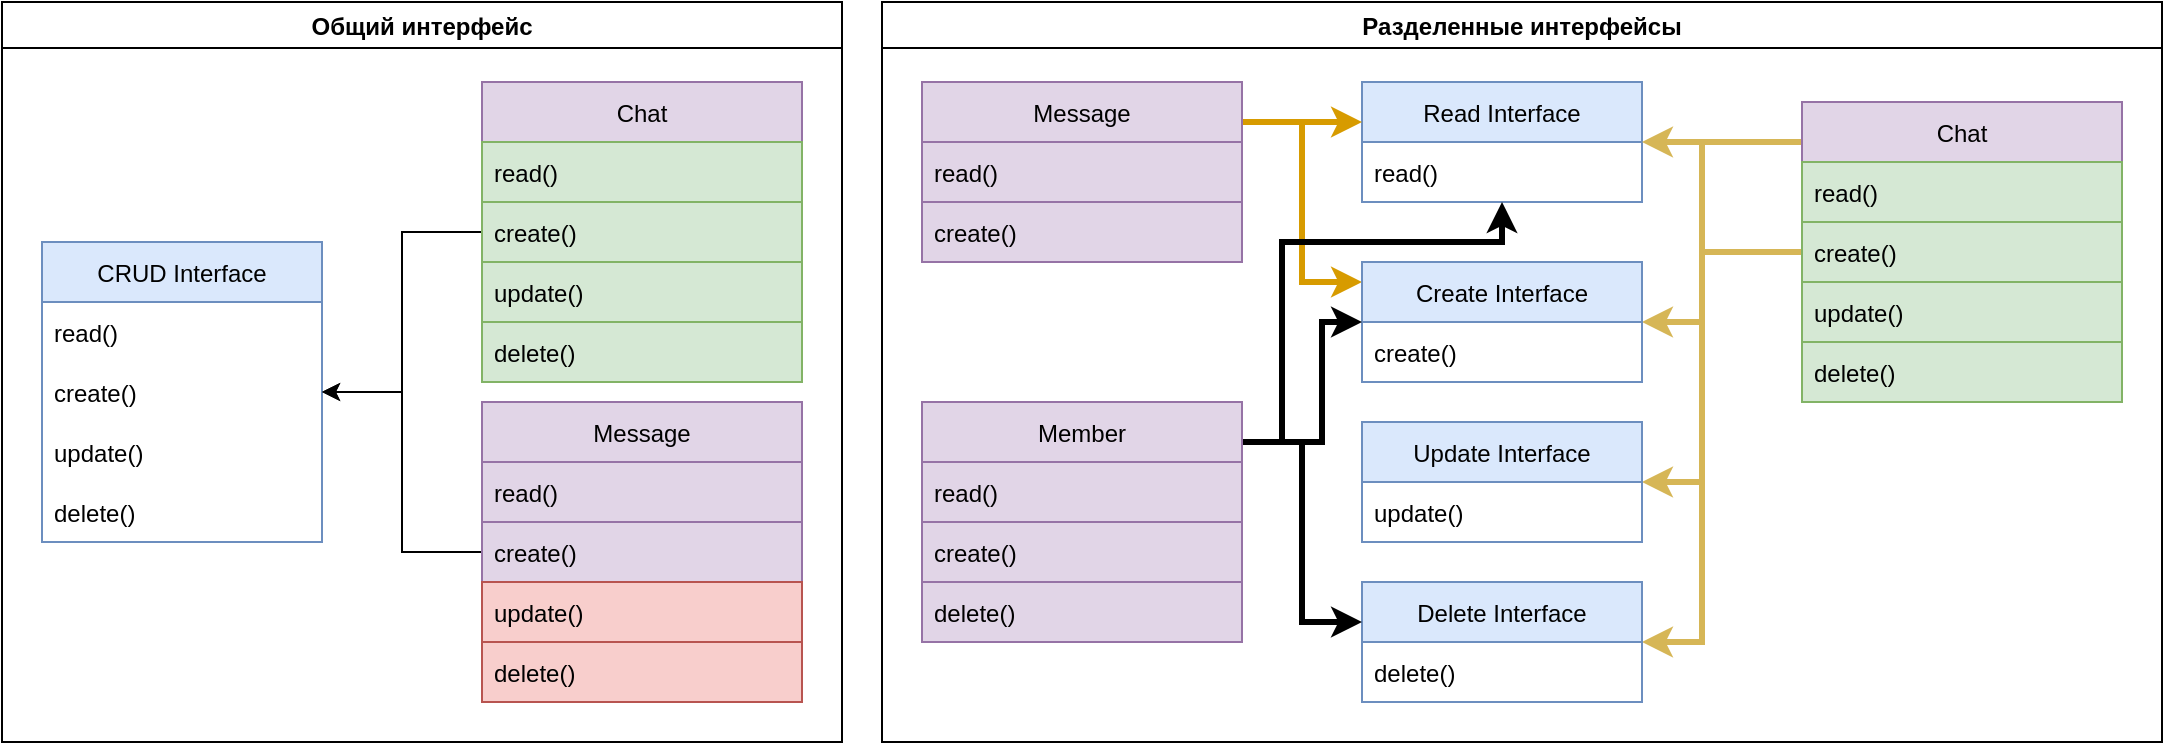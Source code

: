 <mxfile version="16.4.11" type="device" pages="3"><diagram id="sYDdA0Qu_gbF417UQtiN" name="Страница 1"><mxGraphModel dx="1280" dy="1001" grid="1" gridSize="10" guides="1" tooltips="1" connect="1" arrows="1" fold="1" page="1" pageScale="1" pageWidth="1169" pageHeight="827" math="0" shadow="0"><root><mxCell id="0"/><mxCell id="1" parent="0"/><mxCell id="5dnwHrrMXrvNkr-7BgwV-6" value="CRUD Interface" style="swimlane;fontStyle=0;childLayout=stackLayout;horizontal=1;startSize=30;horizontalStack=0;resizeParent=1;resizeParentMax=0;resizeLast=0;collapsible=1;marginBottom=0;fillColor=#dae8fc;strokeColor=#6c8ebf;" vertex="1" parent="1"><mxGeometry x="40" y="120" width="140" height="150" as="geometry"/></mxCell><mxCell id="5dnwHrrMXrvNkr-7BgwV-9" value="read()" style="text;strokeColor=none;fillColor=none;align=left;verticalAlign=middle;spacingLeft=4;spacingRight=4;overflow=hidden;points=[[0,0.5],[1,0.5]];portConstraint=eastwest;rotatable=0;" vertex="1" parent="5dnwHrrMXrvNkr-7BgwV-6"><mxGeometry y="30" width="140" height="30" as="geometry"/></mxCell><mxCell id="5dnwHrrMXrvNkr-7BgwV-7" value="create()" style="text;strokeColor=none;fillColor=none;align=left;verticalAlign=middle;spacingLeft=4;spacingRight=4;overflow=hidden;points=[[0,0.5],[1,0.5]];portConstraint=eastwest;rotatable=0;" vertex="1" parent="5dnwHrrMXrvNkr-7BgwV-6"><mxGeometry y="60" width="140" height="30" as="geometry"/></mxCell><mxCell id="5dnwHrrMXrvNkr-7BgwV-8" value="update()" style="text;strokeColor=none;fillColor=none;align=left;verticalAlign=middle;spacingLeft=4;spacingRight=4;overflow=hidden;points=[[0,0.5],[1,0.5]];portConstraint=eastwest;rotatable=0;" vertex="1" parent="5dnwHrrMXrvNkr-7BgwV-6"><mxGeometry y="90" width="140" height="30" as="geometry"/></mxCell><mxCell id="5dnwHrrMXrvNkr-7BgwV-10" value="delete()" style="text;strokeColor=none;fillColor=none;align=left;verticalAlign=middle;spacingLeft=4;spacingRight=4;overflow=hidden;points=[[0,0.5],[1,0.5]];portConstraint=eastwest;rotatable=0;" vertex="1" parent="5dnwHrrMXrvNkr-7BgwV-6"><mxGeometry y="120" width="140" height="30" as="geometry"/></mxCell><mxCell id="5dnwHrrMXrvNkr-7BgwV-19" style="edgeStyle=orthogonalEdgeStyle;rounded=0;orthogonalLoop=1;jettySize=auto;html=1;" edge="1" parent="1" source="5dnwHrrMXrvNkr-7BgwV-11" target="5dnwHrrMXrvNkr-7BgwV-6"><mxGeometry relative="1" as="geometry"/></mxCell><mxCell id="5dnwHrrMXrvNkr-7BgwV-11" value="Chat" style="swimlane;fontStyle=0;childLayout=stackLayout;horizontal=1;startSize=30;horizontalStack=0;resizeParent=1;resizeParentMax=0;resizeLast=0;collapsible=1;marginBottom=0;fillColor=#e1d5e7;strokeColor=#9673a6;" vertex="1" parent="1"><mxGeometry x="260" y="40" width="160" height="150" as="geometry"/></mxCell><mxCell id="5dnwHrrMXrvNkr-7BgwV-24" value="read()" style="text;strokeColor=#82b366;fillColor=#d5e8d4;align=left;verticalAlign=middle;spacingLeft=4;spacingRight=4;overflow=hidden;points=[[0,0.5],[1,0.5]];portConstraint=eastwest;rotatable=0;" vertex="1" parent="5dnwHrrMXrvNkr-7BgwV-11"><mxGeometry y="30" width="160" height="30" as="geometry"/></mxCell><mxCell id="5dnwHrrMXrvNkr-7BgwV-22" value="create()" style="text;strokeColor=#82b366;fillColor=#d5e8d4;align=left;verticalAlign=middle;spacingLeft=4;spacingRight=4;overflow=hidden;points=[[0,0.5],[1,0.5]];portConstraint=eastwest;rotatable=0;" vertex="1" parent="5dnwHrrMXrvNkr-7BgwV-11"><mxGeometry y="60" width="160" height="30" as="geometry"/></mxCell><mxCell id="5dnwHrrMXrvNkr-7BgwV-23" value="update()" style="text;strokeColor=#82b366;fillColor=#d5e8d4;align=left;verticalAlign=middle;spacingLeft=4;spacingRight=4;overflow=hidden;points=[[0,0.5],[1,0.5]];portConstraint=eastwest;rotatable=0;" vertex="1" parent="5dnwHrrMXrvNkr-7BgwV-11"><mxGeometry y="90" width="160" height="30" as="geometry"/></mxCell><mxCell id="5dnwHrrMXrvNkr-7BgwV-25" value="delete()" style="text;strokeColor=#82b366;fillColor=#d5e8d4;align=left;verticalAlign=middle;spacingLeft=4;spacingRight=4;overflow=hidden;points=[[0,0.5],[1,0.5]];portConstraint=eastwest;rotatable=0;" vertex="1" parent="5dnwHrrMXrvNkr-7BgwV-11"><mxGeometry y="120" width="160" height="30" as="geometry"/></mxCell><mxCell id="5dnwHrrMXrvNkr-7BgwV-20" style="edgeStyle=orthogonalEdgeStyle;rounded=0;orthogonalLoop=1;jettySize=auto;html=1;" edge="1" parent="1" source="5dnwHrrMXrvNkr-7BgwV-15" target="5dnwHrrMXrvNkr-7BgwV-6"><mxGeometry relative="1" as="geometry"/></mxCell><mxCell id="5dnwHrrMXrvNkr-7BgwV-15" value="Message" style="swimlane;fontStyle=0;childLayout=stackLayout;horizontal=1;startSize=30;horizontalStack=0;resizeParent=1;resizeParentMax=0;resizeLast=0;collapsible=1;marginBottom=0;fillColor=#e1d5e7;strokeColor=#9673a6;" vertex="1" parent="1"><mxGeometry x="260" y="200" width="160" height="150" as="geometry"/></mxCell><mxCell id="5dnwHrrMXrvNkr-7BgwV-28" value="read()" style="text;strokeColor=#9673a6;fillColor=#e1d5e7;align=left;verticalAlign=middle;spacingLeft=4;spacingRight=4;overflow=hidden;points=[[0,0.5],[1,0.5]];portConstraint=eastwest;rotatable=0;" vertex="1" parent="5dnwHrrMXrvNkr-7BgwV-15"><mxGeometry y="30" width="160" height="30" as="geometry"/></mxCell><mxCell id="5dnwHrrMXrvNkr-7BgwV-26" value="create()" style="text;strokeColor=#9673a6;fillColor=#e1d5e7;align=left;verticalAlign=middle;spacingLeft=4;spacingRight=4;overflow=hidden;points=[[0,0.5],[1,0.5]];portConstraint=eastwest;rotatable=0;" vertex="1" parent="5dnwHrrMXrvNkr-7BgwV-15"><mxGeometry y="60" width="160" height="30" as="geometry"/></mxCell><mxCell id="5dnwHrrMXrvNkr-7BgwV-27" value="update()" style="text;strokeColor=#b85450;fillColor=#f8cecc;align=left;verticalAlign=middle;spacingLeft=4;spacingRight=4;overflow=hidden;points=[[0,0.5],[1,0.5]];portConstraint=eastwest;rotatable=0;" vertex="1" parent="5dnwHrrMXrvNkr-7BgwV-15"><mxGeometry y="90" width="160" height="30" as="geometry"/></mxCell><mxCell id="5dnwHrrMXrvNkr-7BgwV-29" value="delete()" style="text;strokeColor=#b85450;fillColor=#f8cecc;align=left;verticalAlign=middle;spacingLeft=4;spacingRight=4;overflow=hidden;points=[[0,0.5],[1,0.5]];portConstraint=eastwest;rotatable=0;" vertex="1" parent="5dnwHrrMXrvNkr-7BgwV-15"><mxGeometry y="120" width="160" height="30" as="geometry"/></mxCell><mxCell id="5dnwHrrMXrvNkr-7BgwV-35" value="Read Interface" style="swimlane;fontStyle=0;childLayout=stackLayout;horizontal=1;startSize=30;horizontalStack=0;resizeParent=1;resizeParentMax=0;resizeLast=0;collapsible=1;marginBottom=0;fillColor=#dae8fc;strokeColor=#6c8ebf;" vertex="1" parent="1"><mxGeometry x="700" y="40" width="140" height="60" as="geometry"/></mxCell><mxCell id="5dnwHrrMXrvNkr-7BgwV-36" value="read()" style="text;strokeColor=none;fillColor=none;align=left;verticalAlign=middle;spacingLeft=4;spacingRight=4;overflow=hidden;points=[[0,0.5],[1,0.5]];portConstraint=eastwest;rotatable=0;" vertex="1" parent="5dnwHrrMXrvNkr-7BgwV-35"><mxGeometry y="30" width="140" height="30" as="geometry"/></mxCell><mxCell id="5dnwHrrMXrvNkr-7BgwV-40" style="edgeStyle=orthogonalEdgeStyle;rounded=0;orthogonalLoop=1;jettySize=auto;html=1;fillColor=#fff2cc;strokeColor=#d6b656;strokeWidth=3;" edge="1" source="5dnwHrrMXrvNkr-7BgwV-41" target="5dnwHrrMXrvNkr-7BgwV-35" parent="1"><mxGeometry relative="1" as="geometry"><Array as="points"><mxPoint x="870" y="125"/><mxPoint x="870" y="70"/></Array></mxGeometry></mxCell><mxCell id="5dnwHrrMXrvNkr-7BgwV-70" style="edgeStyle=orthogonalEdgeStyle;rounded=0;orthogonalLoop=1;jettySize=auto;html=1;fillColor=#fff2cc;strokeColor=#d6b656;strokeWidth=3;" edge="1" parent="1" source="5dnwHrrMXrvNkr-7BgwV-41" target="5dnwHrrMXrvNkr-7BgwV-57"><mxGeometry relative="1" as="geometry"><Array as="points"><mxPoint x="870" y="70"/><mxPoint x="870" y="240"/></Array></mxGeometry></mxCell><mxCell id="5dnwHrrMXrvNkr-7BgwV-71" style="edgeStyle=orthogonalEdgeStyle;rounded=0;orthogonalLoop=1;jettySize=auto;html=1;fillColor=#fff2cc;strokeColor=#d6b656;strokeWidth=3;" edge="1" parent="1" source="5dnwHrrMXrvNkr-7BgwV-41" target="5dnwHrrMXrvNkr-7BgwV-62"><mxGeometry relative="1" as="geometry"><Array as="points"><mxPoint x="870" y="70"/><mxPoint x="870" y="320"/></Array></mxGeometry></mxCell><mxCell id="5dnwHrrMXrvNkr-7BgwV-72" style="edgeStyle=orthogonalEdgeStyle;rounded=0;orthogonalLoop=1;jettySize=auto;html=1;fillColor=#fff2cc;strokeColor=#d6b656;strokeWidth=3;" edge="1" parent="1" source="5dnwHrrMXrvNkr-7BgwV-41" target="5dnwHrrMXrvNkr-7BgwV-52"><mxGeometry relative="1" as="geometry"><Array as="points"><mxPoint x="870" y="70"/><mxPoint x="870" y="160"/></Array></mxGeometry></mxCell><mxCell id="5dnwHrrMXrvNkr-7BgwV-41" value="Chat" style="swimlane;fontStyle=0;childLayout=stackLayout;horizontal=1;startSize=30;horizontalStack=0;resizeParent=1;resizeParentMax=0;resizeLast=0;collapsible=1;marginBottom=0;fillColor=#e1d5e7;strokeColor=#9673a6;" vertex="1" parent="1"><mxGeometry x="920" y="50" width="160" height="150" as="geometry"/></mxCell><mxCell id="5dnwHrrMXrvNkr-7BgwV-42" value="read()" style="text;strokeColor=#82b366;fillColor=#d5e8d4;align=left;verticalAlign=middle;spacingLeft=4;spacingRight=4;overflow=hidden;points=[[0,0.5],[1,0.5]];portConstraint=eastwest;rotatable=0;" vertex="1" parent="5dnwHrrMXrvNkr-7BgwV-41"><mxGeometry y="30" width="160" height="30" as="geometry"/></mxCell><mxCell id="5dnwHrrMXrvNkr-7BgwV-43" value="create()" style="text;strokeColor=#82b366;fillColor=#d5e8d4;align=left;verticalAlign=middle;spacingLeft=4;spacingRight=4;overflow=hidden;points=[[0,0.5],[1,0.5]];portConstraint=eastwest;rotatable=0;" vertex="1" parent="5dnwHrrMXrvNkr-7BgwV-41"><mxGeometry y="60" width="160" height="30" as="geometry"/></mxCell><mxCell id="5dnwHrrMXrvNkr-7BgwV-44" value="update()" style="text;strokeColor=#82b366;fillColor=#d5e8d4;align=left;verticalAlign=middle;spacingLeft=4;spacingRight=4;overflow=hidden;points=[[0,0.5],[1,0.5]];portConstraint=eastwest;rotatable=0;" vertex="1" parent="5dnwHrrMXrvNkr-7BgwV-41"><mxGeometry y="90" width="160" height="30" as="geometry"/></mxCell><mxCell id="5dnwHrrMXrvNkr-7BgwV-45" value="delete()" style="text;strokeColor=#82b366;fillColor=#d5e8d4;align=left;verticalAlign=middle;spacingLeft=4;spacingRight=4;overflow=hidden;points=[[0,0.5],[1,0.5]];portConstraint=eastwest;rotatable=0;" vertex="1" parent="5dnwHrrMXrvNkr-7BgwV-41"><mxGeometry y="120" width="160" height="30" as="geometry"/></mxCell><mxCell id="5dnwHrrMXrvNkr-7BgwV-46" style="edgeStyle=orthogonalEdgeStyle;rounded=0;orthogonalLoop=1;jettySize=auto;html=1;fillColor=#ffe6cc;strokeColor=#d79b00;strokeWidth=3;" edge="1" source="5dnwHrrMXrvNkr-7BgwV-47" target="5dnwHrrMXrvNkr-7BgwV-35" parent="1"><mxGeometry relative="1" as="geometry"><Array as="points"><mxPoint x="680" y="60"/><mxPoint x="680" y="60"/></Array></mxGeometry></mxCell><mxCell id="5dnwHrrMXrvNkr-7BgwV-67" style="edgeStyle=orthogonalEdgeStyle;rounded=0;orthogonalLoop=1;jettySize=auto;html=1;fillColor=#ffe6cc;strokeColor=#d79b00;strokeWidth=3;" edge="1" parent="1" source="5dnwHrrMXrvNkr-7BgwV-47" target="5dnwHrrMXrvNkr-7BgwV-52"><mxGeometry relative="1" as="geometry"><Array as="points"><mxPoint x="670" y="60"/><mxPoint x="670" y="140"/></Array></mxGeometry></mxCell><mxCell id="5dnwHrrMXrvNkr-7BgwV-47" value="Message" style="swimlane;fontStyle=0;childLayout=stackLayout;horizontal=1;startSize=30;horizontalStack=0;resizeParent=1;resizeParentMax=0;resizeLast=0;collapsible=1;marginBottom=0;fillColor=#e1d5e7;strokeColor=#9673a6;" vertex="1" parent="1"><mxGeometry x="480" y="40" width="160" height="90" as="geometry"/></mxCell><mxCell id="5dnwHrrMXrvNkr-7BgwV-48" value="read()" style="text;strokeColor=#9673a6;fillColor=#e1d5e7;align=left;verticalAlign=middle;spacingLeft=4;spacingRight=4;overflow=hidden;points=[[0,0.5],[1,0.5]];portConstraint=eastwest;rotatable=0;" vertex="1" parent="5dnwHrrMXrvNkr-7BgwV-47"><mxGeometry y="30" width="160" height="30" as="geometry"/></mxCell><mxCell id="5dnwHrrMXrvNkr-7BgwV-49" value="create()" style="text;strokeColor=#9673a6;fillColor=#e1d5e7;align=left;verticalAlign=middle;spacingLeft=4;spacingRight=4;overflow=hidden;points=[[0,0.5],[1,0.5]];portConstraint=eastwest;rotatable=0;" vertex="1" parent="5dnwHrrMXrvNkr-7BgwV-47"><mxGeometry y="60" width="160" height="30" as="geometry"/></mxCell><mxCell id="5dnwHrrMXrvNkr-7BgwV-52" value="Create Interface" style="swimlane;fontStyle=0;childLayout=stackLayout;horizontal=1;startSize=30;horizontalStack=0;resizeParent=1;resizeParentMax=0;resizeLast=0;collapsible=1;marginBottom=0;fillColor=#dae8fc;strokeColor=#6c8ebf;" vertex="1" parent="1"><mxGeometry x="700" y="130" width="140" height="60" as="geometry"/></mxCell><mxCell id="5dnwHrrMXrvNkr-7BgwV-54" value="create()" style="text;strokeColor=none;fillColor=none;align=left;verticalAlign=middle;spacingLeft=4;spacingRight=4;overflow=hidden;points=[[0,0.5],[1,0.5]];portConstraint=eastwest;rotatable=0;" vertex="1" parent="5dnwHrrMXrvNkr-7BgwV-52"><mxGeometry y="30" width="140" height="30" as="geometry"/></mxCell><mxCell id="5dnwHrrMXrvNkr-7BgwV-57" value="Update Interface" style="swimlane;fontStyle=0;childLayout=stackLayout;horizontal=1;startSize=30;horizontalStack=0;resizeParent=1;resizeParentMax=0;resizeLast=0;collapsible=1;marginBottom=0;fillColor=#dae8fc;strokeColor=#6c8ebf;" vertex="1" parent="1"><mxGeometry x="700" y="210" width="140" height="60" as="geometry"/></mxCell><mxCell id="5dnwHrrMXrvNkr-7BgwV-60" value="update()" style="text;strokeColor=none;fillColor=none;align=left;verticalAlign=middle;spacingLeft=4;spacingRight=4;overflow=hidden;points=[[0,0.5],[1,0.5]];portConstraint=eastwest;rotatable=0;" vertex="1" parent="5dnwHrrMXrvNkr-7BgwV-57"><mxGeometry y="30" width="140" height="30" as="geometry"/></mxCell><mxCell id="5dnwHrrMXrvNkr-7BgwV-62" value="Delete Interface" style="swimlane;fontStyle=0;childLayout=stackLayout;horizontal=1;startSize=30;horizontalStack=0;resizeParent=1;resizeParentMax=0;resizeLast=0;collapsible=1;marginBottom=0;fillColor=#dae8fc;strokeColor=#6c8ebf;" vertex="1" parent="1"><mxGeometry x="700" y="290" width="140" height="60" as="geometry"/></mxCell><mxCell id="5dnwHrrMXrvNkr-7BgwV-66" value="delete()" style="text;strokeColor=none;fillColor=none;align=left;verticalAlign=middle;spacingLeft=4;spacingRight=4;overflow=hidden;points=[[0,0.5],[1,0.5]];portConstraint=eastwest;rotatable=0;" vertex="1" parent="5dnwHrrMXrvNkr-7BgwV-62"><mxGeometry y="30" width="140" height="30" as="geometry"/></mxCell><mxCell id="5dnwHrrMXrvNkr-7BgwV-77" style="edgeStyle=orthogonalEdgeStyle;rounded=0;orthogonalLoop=1;jettySize=auto;html=1;strokeWidth=3;" edge="1" parent="1" source="5dnwHrrMXrvNkr-7BgwV-73" target="5dnwHrrMXrvNkr-7BgwV-35"><mxGeometry relative="1" as="geometry"><Array as="points"><mxPoint x="660" y="220"/><mxPoint x="660" y="120"/><mxPoint x="770" y="120"/></Array></mxGeometry></mxCell><mxCell id="5dnwHrrMXrvNkr-7BgwV-78" style="edgeStyle=orthogonalEdgeStyle;rounded=0;orthogonalLoop=1;jettySize=auto;html=1;strokeWidth=3;" edge="1" parent="1" source="5dnwHrrMXrvNkr-7BgwV-73" target="5dnwHrrMXrvNkr-7BgwV-52"><mxGeometry relative="1" as="geometry"><Array as="points"><mxPoint x="680" y="220"/><mxPoint x="680" y="160"/></Array></mxGeometry></mxCell><mxCell id="5dnwHrrMXrvNkr-7BgwV-79" style="edgeStyle=orthogonalEdgeStyle;rounded=0;orthogonalLoop=1;jettySize=auto;html=1;strokeWidth=3;" edge="1" parent="1" source="5dnwHrrMXrvNkr-7BgwV-73" target="5dnwHrrMXrvNkr-7BgwV-62"><mxGeometry relative="1" as="geometry"><Array as="points"><mxPoint x="670" y="220"/><mxPoint x="670" y="310"/></Array></mxGeometry></mxCell><mxCell id="5dnwHrrMXrvNkr-7BgwV-73" value="Member" style="swimlane;fontStyle=0;childLayout=stackLayout;horizontal=1;startSize=30;horizontalStack=0;resizeParent=1;resizeParentMax=0;resizeLast=0;collapsible=1;marginBottom=0;fillColor=#e1d5e7;strokeColor=#9673a6;" vertex="1" parent="1"><mxGeometry x="480" y="200" width="160" height="120" as="geometry"/></mxCell><mxCell id="5dnwHrrMXrvNkr-7BgwV-74" value="read()" style="text;strokeColor=#9673a6;fillColor=#e1d5e7;align=left;verticalAlign=middle;spacingLeft=4;spacingRight=4;overflow=hidden;points=[[0,0.5],[1,0.5]];portConstraint=eastwest;rotatable=0;" vertex="1" parent="5dnwHrrMXrvNkr-7BgwV-73"><mxGeometry y="30" width="160" height="30" as="geometry"/></mxCell><mxCell id="5dnwHrrMXrvNkr-7BgwV-75" value="create()" style="text;strokeColor=#9673a6;fillColor=#e1d5e7;align=left;verticalAlign=middle;spacingLeft=4;spacingRight=4;overflow=hidden;points=[[0,0.5],[1,0.5]];portConstraint=eastwest;rotatable=0;" vertex="1" parent="5dnwHrrMXrvNkr-7BgwV-73"><mxGeometry y="60" width="160" height="30" as="geometry"/></mxCell><mxCell id="5dnwHrrMXrvNkr-7BgwV-76" value="delete()" style="text;strokeColor=#9673a6;fillColor=#e1d5e7;align=left;verticalAlign=middle;spacingLeft=4;spacingRight=4;overflow=hidden;points=[[0,0.5],[1,0.5]];portConstraint=eastwest;rotatable=0;" vertex="1" parent="5dnwHrrMXrvNkr-7BgwV-73"><mxGeometry y="90" width="160" height="30" as="geometry"/></mxCell><mxCell id="5dnwHrrMXrvNkr-7BgwV-80" value="Общий интерфейс" style="swimlane;" vertex="1" parent="1"><mxGeometry x="20" width="420" height="370" as="geometry"/></mxCell><mxCell id="5dnwHrrMXrvNkr-7BgwV-81" value="Разделенные интерфейсы" style="swimlane;" vertex="1" parent="1"><mxGeometry x="460" width="640" height="370" as="geometry"/></mxCell></root></mxGraphModel></diagram><diagram id="DoCSqxw_dqoG3XtmftzW" name="Страница 2"><mxGraphModel dx="1554" dy="1216" grid="1" gridSize="10" guides="1" tooltips="1" connect="1" arrows="1" fold="1" page="1" pageScale="1" pageWidth="1169" pageHeight="827" math="0" shadow="0"><root><mxCell id="iNXsy3rlxeZWlf10UebQ-0"/><mxCell id="iNXsy3rlxeZWlf10UebQ-1" parent="iNXsy3rlxeZWlf10UebQ-0"/><mxCell id="iNXsy3rlxeZWlf10UebQ-2" value="Машина" style="rounded=1;whiteSpace=wrap;html=1;fillColor=#dae8fc;strokeColor=#6c8ebf;" vertex="1" parent="iNXsy3rlxeZWlf10UebQ-1"><mxGeometry x="280" y="40" width="120" height="40" as="geometry"/></mxCell><mxCell id="iNXsy3rlxeZWlf10UebQ-12" style="edgeStyle=orthogonalEdgeStyle;rounded=0;orthogonalLoop=1;jettySize=auto;html=1;strokeWidth=1;" edge="1" parent="iNXsy3rlxeZWlf10UebQ-1" source="iNXsy3rlxeZWlf10UebQ-3" target="iNXsy3rlxeZWlf10UebQ-7"><mxGeometry relative="1" as="geometry"/></mxCell><mxCell id="iNXsy3rlxeZWlf10UebQ-3" value="Ford Focus" style="rounded=1;whiteSpace=wrap;html=1;fillColor=#e1d5e7;strokeColor=#9673a6;" vertex="1" parent="iNXsy3rlxeZWlf10UebQ-1"><mxGeometry x="280" y="360" width="120" height="40" as="geometry"/></mxCell><mxCell id="iNXsy3rlxeZWlf10UebQ-8" style="edgeStyle=orthogonalEdgeStyle;rounded=0;orthogonalLoop=1;jettySize=auto;html=1;strokeWidth=1;" edge="1" parent="iNXsy3rlxeZWlf10UebQ-1" source="iNXsy3rlxeZWlf10UebQ-4" target="iNXsy3rlxeZWlf10UebQ-6"><mxGeometry relative="1" as="geometry"/></mxCell><mxCell id="iNXsy3rlxeZWlf10UebQ-4" value="Kia Rio" style="rounded=1;whiteSpace=wrap;html=1;fillColor=#e1d5e7;strokeColor=#9673a6;" vertex="1" parent="iNXsy3rlxeZWlf10UebQ-1"><mxGeometry x="480" y="200" width="120" height="40" as="geometry"/></mxCell><mxCell id="iNXsy3rlxeZWlf10UebQ-10" style="edgeStyle=orthogonalEdgeStyle;rounded=0;orthogonalLoop=1;jettySize=auto;html=1;strokeWidth=1;" edge="1" parent="iNXsy3rlxeZWlf10UebQ-1" source="iNXsy3rlxeZWlf10UebQ-5" target="iNXsy3rlxeZWlf10UebQ-2"><mxGeometry relative="1" as="geometry"/></mxCell><mxCell id="iNXsy3rlxeZWlf10UebQ-5" value="Машина с мотором" style="rounded=1;whiteSpace=wrap;html=1;fillColor=#fff2cc;strokeColor=#d6b656;" vertex="1" parent="iNXsy3rlxeZWlf10UebQ-1"><mxGeometry x="280" y="120" width="120" height="40" as="geometry"/></mxCell><mxCell id="iNXsy3rlxeZWlf10UebQ-9" style="edgeStyle=orthogonalEdgeStyle;rounded=0;orthogonalLoop=1;jettySize=auto;html=1;strokeWidth=1;" edge="1" parent="iNXsy3rlxeZWlf10UebQ-1" source="iNXsy3rlxeZWlf10UebQ-6" target="iNXsy3rlxeZWlf10UebQ-5"><mxGeometry relative="1" as="geometry"/></mxCell><mxCell id="iNXsy3rlxeZWlf10UebQ-6" value="Машина с коробкой передач" style="rounded=1;whiteSpace=wrap;html=1;fillColor=#fff2cc;strokeColor=#d6b656;" vertex="1" parent="iNXsy3rlxeZWlf10UebQ-1"><mxGeometry x="280" y="200" width="120" height="40" as="geometry"/></mxCell><mxCell id="iNXsy3rlxeZWlf10UebQ-11" style="edgeStyle=orthogonalEdgeStyle;rounded=0;orthogonalLoop=1;jettySize=auto;html=1;strokeWidth=1;" edge="1" parent="iNXsy3rlxeZWlf10UebQ-1" source="iNXsy3rlxeZWlf10UebQ-7" target="iNXsy3rlxeZWlf10UebQ-6"><mxGeometry relative="1" as="geometry"/></mxCell><mxCell id="iNXsy3rlxeZWlf10UebQ-7" value="Машина с подогревом сидений" style="rounded=1;whiteSpace=wrap;html=1;fillColor=#fff2cc;strokeColor=#d6b656;" vertex="1" parent="iNXsy3rlxeZWlf10UebQ-1"><mxGeometry x="280" y="280" width="120" height="40" as="geometry"/></mxCell><mxCell id="iNXsy3rlxeZWlf10UebQ-15" style="edgeStyle=orthogonalEdgeStyle;rounded=0;orthogonalLoop=1;jettySize=auto;html=1;strokeWidth=1;" edge="1" parent="iNXsy3rlxeZWlf10UebQ-1" source="iNXsy3rlxeZWlf10UebQ-13" target="iNXsy3rlxeZWlf10UebQ-14"><mxGeometry relative="1" as="geometry"/></mxCell><mxCell id="iNXsy3rlxeZWlf10UebQ-13" value="Hynday Solaris" style="rounded=1;whiteSpace=wrap;html=1;fillColor=#e1d5e7;strokeColor=#9673a6;" vertex="1" parent="iNXsy3rlxeZWlf10UebQ-1"><mxGeometry x="80" y="280" width="120" height="40" as="geometry"/></mxCell><mxCell id="iNXsy3rlxeZWlf10UebQ-16" style="edgeStyle=orthogonalEdgeStyle;rounded=0;orthogonalLoop=1;jettySize=auto;html=1;strokeWidth=1;" edge="1" parent="iNXsy3rlxeZWlf10UebQ-1" source="iNXsy3rlxeZWlf10UebQ-14" target="iNXsy3rlxeZWlf10UebQ-6"><mxGeometry relative="1" as="geometry"/></mxCell><mxCell id="iNXsy3rlxeZWlf10UebQ-14" value="Машина с автоматической коробкой передач" style="rounded=1;whiteSpace=wrap;html=1;fillColor=#fff2cc;strokeColor=#d6b656;" vertex="1" parent="iNXsy3rlxeZWlf10UebQ-1"><mxGeometry x="80" y="200" width="120" height="40" as="geometry"/></mxCell><mxCell id="WdKK-qYmgyrWtTxFzxgj-0" value="Машина" style="rounded=1;whiteSpace=wrap;html=1;fillColor=#dae8fc;strokeColor=#6c8ebf;" vertex="1" parent="iNXsy3rlxeZWlf10UebQ-1"><mxGeometry x="800" y="360" width="120" height="40" as="geometry"/></mxCell><mxCell id="WdKK-qYmgyrWtTxFzxgj-24" style="edgeStyle=orthogonalEdgeStyle;rounded=0;orthogonalLoop=1;jettySize=auto;html=1;strokeWidth=2;startArrow=oval;startFill=1;" edge="1" parent="iNXsy3rlxeZWlf10UebQ-1" source="WdKK-qYmgyrWtTxFzxgj-2" target="WdKK-qYmgyrWtTxFzxgj-0"><mxGeometry relative="1" as="geometry"><Array as="points"><mxPoint x="1020" y="340"/><mxPoint x="860" y="340"/></Array></mxGeometry></mxCell><mxCell id="WdKK-qYmgyrWtTxFzxgj-32" style="edgeStyle=orthogonalEdgeStyle;rounded=0;orthogonalLoop=1;jettySize=auto;html=1;endArrow=diamondThin;endFill=0;strokeWidth=2;" edge="1" parent="iNXsy3rlxeZWlf10UebQ-1" source="WdKK-qYmgyrWtTxFzxgj-2" target="WdKK-qYmgyrWtTxFzxgj-22"><mxGeometry relative="1" as="geometry"><Array as="points"><mxPoint x="1010" y="260"/><mxPoint x="950" y="260"/></Array></mxGeometry></mxCell><mxCell id="WdKK-qYmgyrWtTxFzxgj-33" style="edgeStyle=orthogonalEdgeStyle;rounded=0;orthogonalLoop=1;jettySize=auto;html=1;endArrow=diamondThin;endFill=0;strokeWidth=2;" edge="1" parent="iNXsy3rlxeZWlf10UebQ-1" source="WdKK-qYmgyrWtTxFzxgj-2" target="WdKK-qYmgyrWtTxFzxgj-19"><mxGeometry relative="1" as="geometry"><Array as="points"><mxPoint x="1030" y="220"/><mxPoint x="1030" y="220"/></Array></mxGeometry></mxCell><mxCell id="WdKK-qYmgyrWtTxFzxgj-2" value="Ford Focus" style="rounded=1;whiteSpace=wrap;html=1;fillColor=#e1d5e7;strokeColor=#9673a6;" vertex="1" parent="iNXsy3rlxeZWlf10UebQ-1"><mxGeometry x="960" y="280" width="120" height="40" as="geometry"/></mxCell><mxCell id="WdKK-qYmgyrWtTxFzxgj-23" style="edgeStyle=orthogonalEdgeStyle;rounded=0;orthogonalLoop=1;jettySize=auto;html=1;strokeWidth=2;startArrow=oval;startFill=1;" edge="1" parent="iNXsy3rlxeZWlf10UebQ-1" source="WdKK-qYmgyrWtTxFzxgj-4" target="WdKK-qYmgyrWtTxFzxgj-0"><mxGeometry relative="1" as="geometry"/></mxCell><mxCell id="WdKK-qYmgyrWtTxFzxgj-31" style="edgeStyle=orthogonalEdgeStyle;rounded=0;orthogonalLoop=1;jettySize=auto;html=1;endArrow=diamondThin;endFill=0;strokeWidth=2;" edge="1" parent="iNXsy3rlxeZWlf10UebQ-1" source="WdKK-qYmgyrWtTxFzxgj-4" target="WdKK-qYmgyrWtTxFzxgj-22"><mxGeometry relative="1" as="geometry"><Array as="points"><mxPoint x="870" y="260"/><mxPoint x="930" y="260"/></Array></mxGeometry></mxCell><mxCell id="WdKK-qYmgyrWtTxFzxgj-36" style="edgeStyle=orthogonalEdgeStyle;rounded=0;jumpStyle=arc;orthogonalLoop=1;jettySize=auto;html=1;endArrow=diamondThin;endFill=0;strokeWidth=2;" edge="1" parent="iNXsy3rlxeZWlf10UebQ-1" source="WdKK-qYmgyrWtTxFzxgj-4" target="WdKK-qYmgyrWtTxFzxgj-6"><mxGeometry relative="1" as="geometry"><Array as="points"><mxPoint x="850" y="260"/><mxPoint x="680" y="260"/></Array></mxGeometry></mxCell><mxCell id="WdKK-qYmgyrWtTxFzxgj-4" value="Kia Rio" style="rounded=1;whiteSpace=wrap;html=1;fillColor=#e1d5e7;strokeColor=#9673a6;" vertex="1" parent="iNXsy3rlxeZWlf10UebQ-1"><mxGeometry x="800" y="280" width="120" height="40" as="geometry"/></mxCell><mxCell id="WdKK-qYmgyrWtTxFzxgj-16" style="edgeStyle=orthogonalEdgeStyle;rounded=0;orthogonalLoop=1;jettySize=auto;html=1;strokeWidth=2;startArrow=oval;startFill=1;" edge="1" parent="iNXsy3rlxeZWlf10UebQ-1" source="WdKK-qYmgyrWtTxFzxgj-6" target="WdKK-qYmgyrWtTxFzxgj-15"><mxGeometry relative="1" as="geometry"/></mxCell><mxCell id="WdKK-qYmgyrWtTxFzxgj-6" value="Мотор" style="rounded=1;whiteSpace=wrap;html=1;fillColor=#e1d5e7;strokeColor=#9673a6;" vertex="1" parent="iNXsy3rlxeZWlf10UebQ-1"><mxGeometry x="640" y="120" width="120" height="40" as="geometry"/></mxCell><mxCell id="WdKK-qYmgyrWtTxFzxgj-26" style="edgeStyle=orthogonalEdgeStyle;rounded=0;orthogonalLoop=1;jettySize=auto;html=1;strokeWidth=2;startArrow=oval;startFill=1;" edge="1" parent="iNXsy3rlxeZWlf10UebQ-1" source="WdKK-qYmgyrWtTxFzxgj-12" target="WdKK-qYmgyrWtTxFzxgj-0"><mxGeometry relative="1" as="geometry"><Array as="points"><mxPoint x="700" y="340"/><mxPoint x="860" y="340"/></Array></mxGeometry></mxCell><mxCell id="WdKK-qYmgyrWtTxFzxgj-35" style="edgeStyle=orthogonalEdgeStyle;rounded=0;jumpStyle=arc;orthogonalLoop=1;jettySize=auto;html=1;endArrow=diamondThin;endFill=0;strokeWidth=2;" edge="1" parent="iNXsy3rlxeZWlf10UebQ-1" source="WdKK-qYmgyrWtTxFzxgj-12" target="WdKK-qYmgyrWtTxFzxgj-6"><mxGeometry relative="1" as="geometry"><Array as="points"><mxPoint x="670" y="220"/><mxPoint x="670" y="220"/></Array></mxGeometry></mxCell><mxCell id="WdKK-qYmgyrWtTxFzxgj-12" value="Hynday Solaris" style="rounded=1;whiteSpace=wrap;html=1;fillColor=#e1d5e7;strokeColor=#9673a6;" vertex="1" parent="iNXsy3rlxeZWlf10UebQ-1"><mxGeometry x="640" y="280" width="120" height="40" as="geometry"/></mxCell><mxCell id="WdKK-qYmgyrWtTxFzxgj-15" value="Деталь машины" style="rounded=1;whiteSpace=wrap;html=1;fillColor=#dae8fc;strokeColor=#6c8ebf;" vertex="1" parent="iNXsy3rlxeZWlf10UebQ-1"><mxGeometry x="720" y="40" width="120" height="40" as="geometry"/></mxCell><mxCell id="WdKK-qYmgyrWtTxFzxgj-18" style="edgeStyle=orthogonalEdgeStyle;rounded=0;orthogonalLoop=1;jettySize=auto;html=1;strokeWidth=2;startArrow=oval;startFill=1;" edge="1" parent="iNXsy3rlxeZWlf10UebQ-1" source="WdKK-qYmgyrWtTxFzxgj-17" target="WdKK-qYmgyrWtTxFzxgj-15"><mxGeometry relative="1" as="geometry"/></mxCell><mxCell id="WdKK-qYmgyrWtTxFzxgj-17" value="Коробка передач" style="rounded=1;whiteSpace=wrap;html=1;fillColor=#fff2cc;strokeColor=#d6b656;" vertex="1" parent="iNXsy3rlxeZWlf10UebQ-1"><mxGeometry x="800" y="120" width="120" height="40" as="geometry"/></mxCell><mxCell id="WdKK-qYmgyrWtTxFzxgj-20" style="edgeStyle=orthogonalEdgeStyle;rounded=0;orthogonalLoop=1;jettySize=auto;html=1;strokeWidth=2;startArrow=oval;startFill=1;" edge="1" parent="iNXsy3rlxeZWlf10UebQ-1" source="WdKK-qYmgyrWtTxFzxgj-19" target="WdKK-qYmgyrWtTxFzxgj-15"><mxGeometry relative="1" as="geometry"><Array as="points"><mxPoint x="1020" y="100"/><mxPoint x="780" y="100"/></Array></mxGeometry></mxCell><mxCell id="WdKK-qYmgyrWtTxFzxgj-19" value="Подогрев сидения" style="rounded=1;whiteSpace=wrap;html=1;fillColor=#e1d5e7;strokeColor=#9673a6;" vertex="1" parent="iNXsy3rlxeZWlf10UebQ-1"><mxGeometry x="960" y="120" width="120" height="40" as="geometry"/></mxCell><mxCell id="WdKK-qYmgyrWtTxFzxgj-27" style="edgeStyle=orthogonalEdgeStyle;rounded=0;orthogonalLoop=1;jettySize=auto;html=1;strokeWidth=2;startArrow=oval;startFill=1;" edge="1" parent="iNXsy3rlxeZWlf10UebQ-1" source="WdKK-qYmgyrWtTxFzxgj-21" target="WdKK-qYmgyrWtTxFzxgj-17"><mxGeometry relative="1" as="geometry"/></mxCell><mxCell id="WdKK-qYmgyrWtTxFzxgj-21" value="Автоматическая коробка" style="rounded=1;whiteSpace=wrap;html=1;fillColor=#e1d5e7;strokeColor=#9673a6;" vertex="1" parent="iNXsy3rlxeZWlf10UebQ-1"><mxGeometry x="720" y="200" width="120" height="40" as="geometry"/></mxCell><mxCell id="WdKK-qYmgyrWtTxFzxgj-28" style="edgeStyle=orthogonalEdgeStyle;rounded=0;orthogonalLoop=1;jettySize=auto;html=1;strokeWidth=2;startArrow=oval;startFill=1;" edge="1" parent="iNXsy3rlxeZWlf10UebQ-1" source="WdKK-qYmgyrWtTxFzxgj-22" target="WdKK-qYmgyrWtTxFzxgj-17"><mxGeometry relative="1" as="geometry"/></mxCell><mxCell id="WdKK-qYmgyrWtTxFzxgj-22" value="Механическая коробка" style="rounded=1;whiteSpace=wrap;html=1;fillColor=#e1d5e7;strokeColor=#9673a6;" vertex="1" parent="iNXsy3rlxeZWlf10UebQ-1"><mxGeometry x="880" y="200" width="120" height="40" as="geometry"/></mxCell><mxCell id="WdKK-qYmgyrWtTxFzxgj-34" style="edgeStyle=orthogonalEdgeStyle;rounded=0;orthogonalLoop=1;jettySize=auto;html=1;endArrow=diamondThin;endFill=0;strokeWidth=2;jumpStyle=arc;" edge="1" parent="iNXsy3rlxeZWlf10UebQ-1" source="WdKK-qYmgyrWtTxFzxgj-2" target="WdKK-qYmgyrWtTxFzxgj-6"><mxGeometry relative="1" as="geometry"><Array as="points"><mxPoint x="1020" y="190"/><mxPoint x="690" y="190"/></Array></mxGeometry></mxCell><mxCell id="WdKK-qYmgyrWtTxFzxgj-29" style="edgeStyle=orthogonalEdgeStyle;rounded=0;orthogonalLoop=1;jettySize=auto;html=1;strokeWidth=2;endArrow=diamondThin;endFill=0;jumpStyle=arc;" edge="1" parent="iNXsy3rlxeZWlf10UebQ-1" source="WdKK-qYmgyrWtTxFzxgj-12" target="WdKK-qYmgyrWtTxFzxgj-21"><mxGeometry relative="1" as="geometry"><Array as="points"><mxPoint x="700" y="250"/><mxPoint x="780" y="250"/></Array></mxGeometry></mxCell><mxCell id="WdKK-qYmgyrWtTxFzxgj-37" value="Голое наследование" style="swimlane;" vertex="1" parent="iNXsy3rlxeZWlf10UebQ-1"><mxGeometry x="60" width="560" height="420" as="geometry"/></mxCell><mxCell id="WdKK-qYmgyrWtTxFzxgj-38" value="Наследование с композицией" style="swimlane;" vertex="1" parent="iNXsy3rlxeZWlf10UebQ-1"><mxGeometry x="620" width="480" height="420" as="geometry"/></mxCell></root></mxGraphModel></diagram><diagram id="ouGC7nGlcqr1mKdkVFZZ" name="Страница 3"><mxGraphModel dx="1088" dy="851" grid="1" gridSize="10" guides="1" tooltips="1" connect="1" arrows="1" fold="1" page="1" pageScale="1" pageWidth="1169" pageHeight="827" math="0" shadow="0"><root><mxCell id="HnQV9WlSkyKmv_w81ilC-0"/><mxCell id="HnQV9WlSkyKmv_w81ilC-1" parent="HnQV9WlSkyKmv_w81ilC-0"/></root></mxGraphModel></diagram></mxfile>